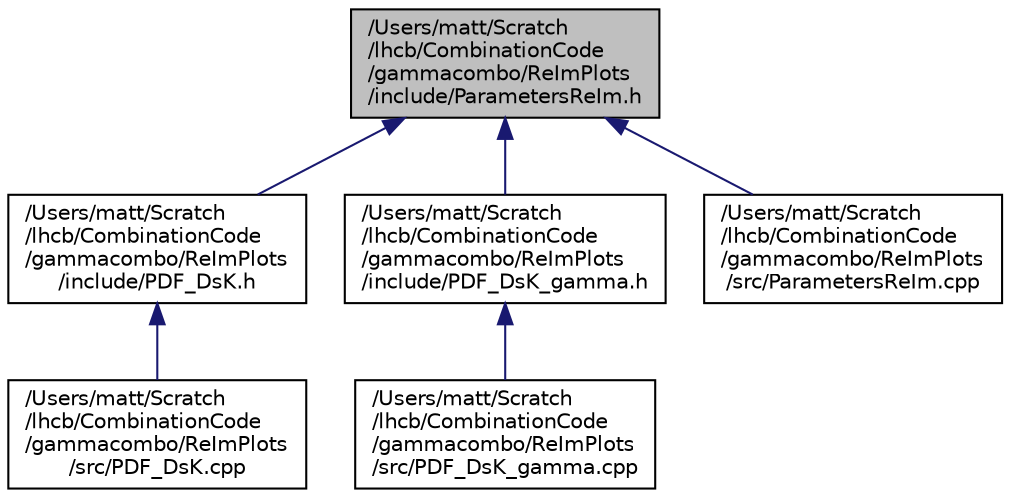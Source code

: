 digraph "/Users/matt/Scratch/lhcb/CombinationCode/gammacombo/ReImPlots/include/ParametersReIm.h"
{
  edge [fontname="Helvetica",fontsize="10",labelfontname="Helvetica",labelfontsize="10"];
  node [fontname="Helvetica",fontsize="10",shape=record];
  Node40 [label="/Users/matt/Scratch\l/lhcb/CombinationCode\l/gammacombo/ReImPlots\l/include/ParametersReIm.h",height=0.2,width=0.4,color="black", fillcolor="grey75", style="filled", fontcolor="black"];
  Node40 -> Node41 [dir="back",color="midnightblue",fontsize="10",style="solid",fontname="Helvetica"];
  Node41 [label="/Users/matt/Scratch\l/lhcb/CombinationCode\l/gammacombo/ReImPlots\l/include/PDF_DsK.h",height=0.2,width=0.4,color="black", fillcolor="white", style="filled",URL="$_p_d_f___ds_k_8h.html"];
  Node41 -> Node42 [dir="back",color="midnightblue",fontsize="10",style="solid",fontname="Helvetica"];
  Node42 [label="/Users/matt/Scratch\l/lhcb/CombinationCode\l/gammacombo/ReImPlots\l/src/PDF_DsK.cpp",height=0.2,width=0.4,color="black", fillcolor="white", style="filled",URL="$_p_d_f___ds_k_8cpp.html"];
  Node40 -> Node43 [dir="back",color="midnightblue",fontsize="10",style="solid",fontname="Helvetica"];
  Node43 [label="/Users/matt/Scratch\l/lhcb/CombinationCode\l/gammacombo/ReImPlots\l/include/PDF_DsK_gamma.h",height=0.2,width=0.4,color="black", fillcolor="white", style="filled",URL="$_p_d_f___ds_k__gamma_8h.html"];
  Node43 -> Node44 [dir="back",color="midnightblue",fontsize="10",style="solid",fontname="Helvetica"];
  Node44 [label="/Users/matt/Scratch\l/lhcb/CombinationCode\l/gammacombo/ReImPlots\l/src/PDF_DsK_gamma.cpp",height=0.2,width=0.4,color="black", fillcolor="white", style="filled",URL="$_p_d_f___ds_k__gamma_8cpp.html"];
  Node40 -> Node45 [dir="back",color="midnightblue",fontsize="10",style="solid",fontname="Helvetica"];
  Node45 [label="/Users/matt/Scratch\l/lhcb/CombinationCode\l/gammacombo/ReImPlots\l/src/ParametersReIm.cpp",height=0.2,width=0.4,color="black", fillcolor="white", style="filled",URL="$_parameters_re_im_8cpp.html"];
}
